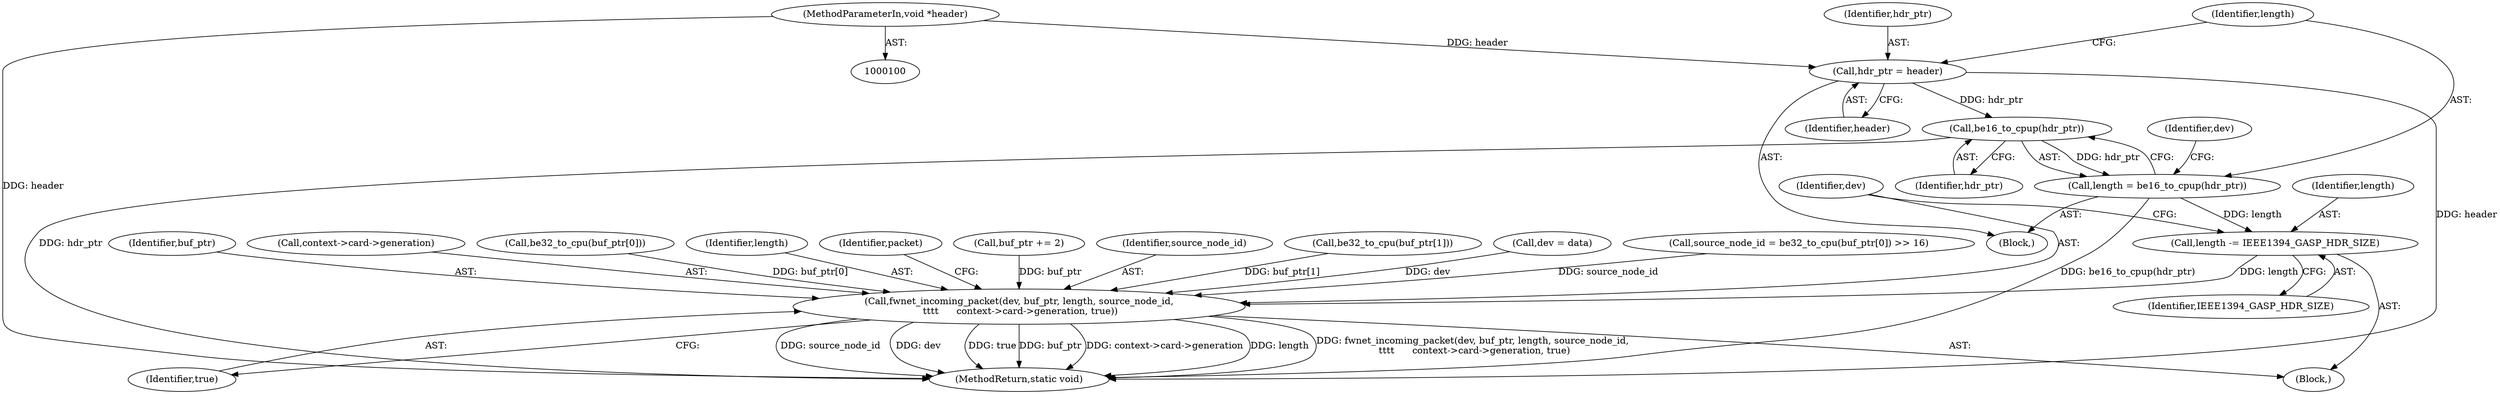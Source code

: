 digraph "0_linux_667121ace9dbafb368618dbabcf07901c962ddac_0@pointer" {
"1000121" [label="(Call,hdr_ptr = header)"];
"1000104" [label="(MethodParameterIn,void *header)"];
"1000126" [label="(Call,be16_to_cpup(hdr_ptr))"];
"1000124" [label="(Call,length = be16_to_cpup(hdr_ptr))"];
"1000211" [label="(Call,length -= IEEE1394_GASP_HDR_SIZE)"];
"1000214" [label="(Call,fwnet_incoming_packet(dev, buf_ptr, length, source_node_id,\n \t\t\t\t      context->card->generation, true))"];
"1000127" [label="(Identifier,hdr_ptr)"];
"1000212" [label="(Identifier,length)"];
"1000215" [label="(Identifier,dev)"];
"1000122" [label="(Identifier,hdr_ptr)"];
"1000208" [label="(Call,buf_ptr += 2)"];
"1000218" [label="(Identifier,source_node_id)"];
"1000194" [label="(Call,be32_to_cpu(buf_ptr[1]))"];
"1000124" [label="(Call,length = be16_to_cpup(hdr_ptr))"];
"1000123" [label="(Identifier,header)"];
"1000118" [label="(Call,dev = data)"];
"1000199" [label="(Call,source_node_id = be32_to_cpu(buf_ptr[0]) >> 16)"];
"1000131" [label="(Identifier,dev)"];
"1000126" [label="(Call,be16_to_cpup(hdr_ptr))"];
"1000216" [label="(Identifier,buf_ptr)"];
"1000219" [label="(Call,context->card->generation)"];
"1000207" [label="(Block,)"];
"1000202" [label="(Call,be32_to_cpu(buf_ptr[0]))"];
"1000217" [label="(Identifier,length)"];
"1000104" [label="(MethodParameterIn,void *header)"];
"1000299" [label="(MethodReturn,static void)"];
"1000125" [label="(Identifier,length)"];
"1000211" [label="(Call,length -= IEEE1394_GASP_HDR_SIZE)"];
"1000227" [label="(Identifier,packet)"];
"1000224" [label="(Identifier,true)"];
"1000213" [label="(Identifier,IEEE1394_GASP_HDR_SIZE)"];
"1000214" [label="(Call,fwnet_incoming_packet(dev, buf_ptr, length, source_node_id,\n \t\t\t\t      context->card->generation, true))"];
"1000121" [label="(Call,hdr_ptr = header)"];
"1000106" [label="(Block,)"];
"1000121" -> "1000106"  [label="AST: "];
"1000121" -> "1000123"  [label="CFG: "];
"1000122" -> "1000121"  [label="AST: "];
"1000123" -> "1000121"  [label="AST: "];
"1000125" -> "1000121"  [label="CFG: "];
"1000121" -> "1000299"  [label="DDG: header"];
"1000104" -> "1000121"  [label="DDG: header"];
"1000121" -> "1000126"  [label="DDG: hdr_ptr"];
"1000104" -> "1000100"  [label="AST: "];
"1000104" -> "1000299"  [label="DDG: header"];
"1000126" -> "1000124"  [label="AST: "];
"1000126" -> "1000127"  [label="CFG: "];
"1000127" -> "1000126"  [label="AST: "];
"1000124" -> "1000126"  [label="CFG: "];
"1000126" -> "1000299"  [label="DDG: hdr_ptr"];
"1000126" -> "1000124"  [label="DDG: hdr_ptr"];
"1000124" -> "1000106"  [label="AST: "];
"1000125" -> "1000124"  [label="AST: "];
"1000131" -> "1000124"  [label="CFG: "];
"1000124" -> "1000299"  [label="DDG: be16_to_cpup(hdr_ptr)"];
"1000124" -> "1000211"  [label="DDG: length"];
"1000211" -> "1000207"  [label="AST: "];
"1000211" -> "1000213"  [label="CFG: "];
"1000212" -> "1000211"  [label="AST: "];
"1000213" -> "1000211"  [label="AST: "];
"1000215" -> "1000211"  [label="CFG: "];
"1000211" -> "1000214"  [label="DDG: length"];
"1000214" -> "1000207"  [label="AST: "];
"1000214" -> "1000224"  [label="CFG: "];
"1000215" -> "1000214"  [label="AST: "];
"1000216" -> "1000214"  [label="AST: "];
"1000217" -> "1000214"  [label="AST: "];
"1000218" -> "1000214"  [label="AST: "];
"1000219" -> "1000214"  [label="AST: "];
"1000224" -> "1000214"  [label="AST: "];
"1000227" -> "1000214"  [label="CFG: "];
"1000214" -> "1000299"  [label="DDG: buf_ptr"];
"1000214" -> "1000299"  [label="DDG: context->card->generation"];
"1000214" -> "1000299"  [label="DDG: length"];
"1000214" -> "1000299"  [label="DDG: fwnet_incoming_packet(dev, buf_ptr, length, source_node_id,\n \t\t\t\t      context->card->generation, true)"];
"1000214" -> "1000299"  [label="DDG: source_node_id"];
"1000214" -> "1000299"  [label="DDG: dev"];
"1000214" -> "1000299"  [label="DDG: true"];
"1000118" -> "1000214"  [label="DDG: dev"];
"1000208" -> "1000214"  [label="DDG: buf_ptr"];
"1000194" -> "1000214"  [label="DDG: buf_ptr[1]"];
"1000202" -> "1000214"  [label="DDG: buf_ptr[0]"];
"1000199" -> "1000214"  [label="DDG: source_node_id"];
}

